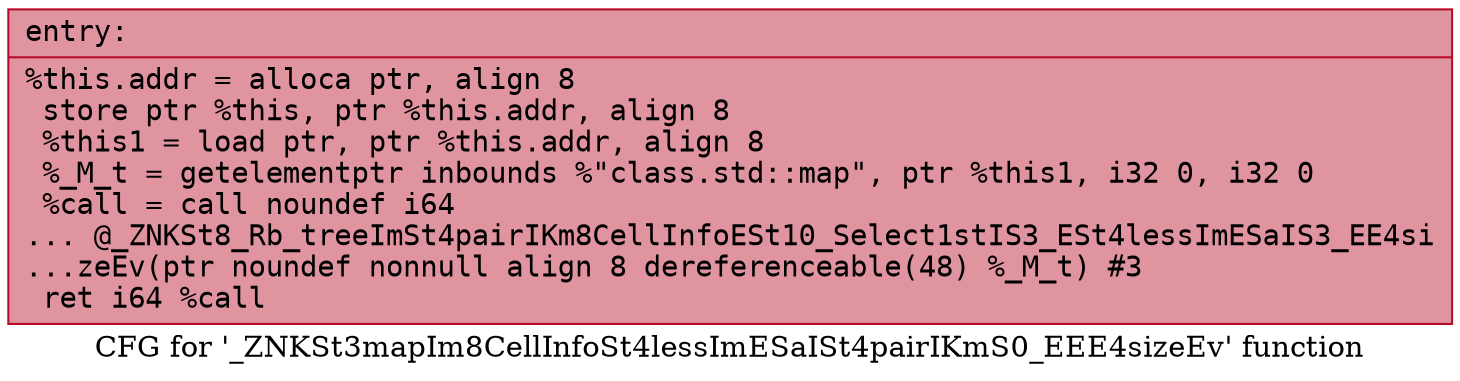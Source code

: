 digraph "CFG for '_ZNKSt3mapIm8CellInfoSt4lessImESaISt4pairIKmS0_EEE4sizeEv' function" {
	label="CFG for '_ZNKSt3mapIm8CellInfoSt4lessImESaISt4pairIKmS0_EEE4sizeEv' function";

	Node0x55dfe4c5c350 [shape=record,color="#b70d28ff", style=filled, fillcolor="#b70d2870" fontname="Courier",label="{entry:\l|  %this.addr = alloca ptr, align 8\l  store ptr %this, ptr %this.addr, align 8\l  %this1 = load ptr, ptr %this.addr, align 8\l  %_M_t = getelementptr inbounds %\"class.std::map\", ptr %this1, i32 0, i32 0\l  %call = call noundef i64\l... @_ZNKSt8_Rb_treeImSt4pairIKm8CellInfoESt10_Select1stIS3_ESt4lessImESaIS3_EE4si\l...zeEv(ptr noundef nonnull align 8 dereferenceable(48) %_M_t) #3\l  ret i64 %call\l}"];
}
